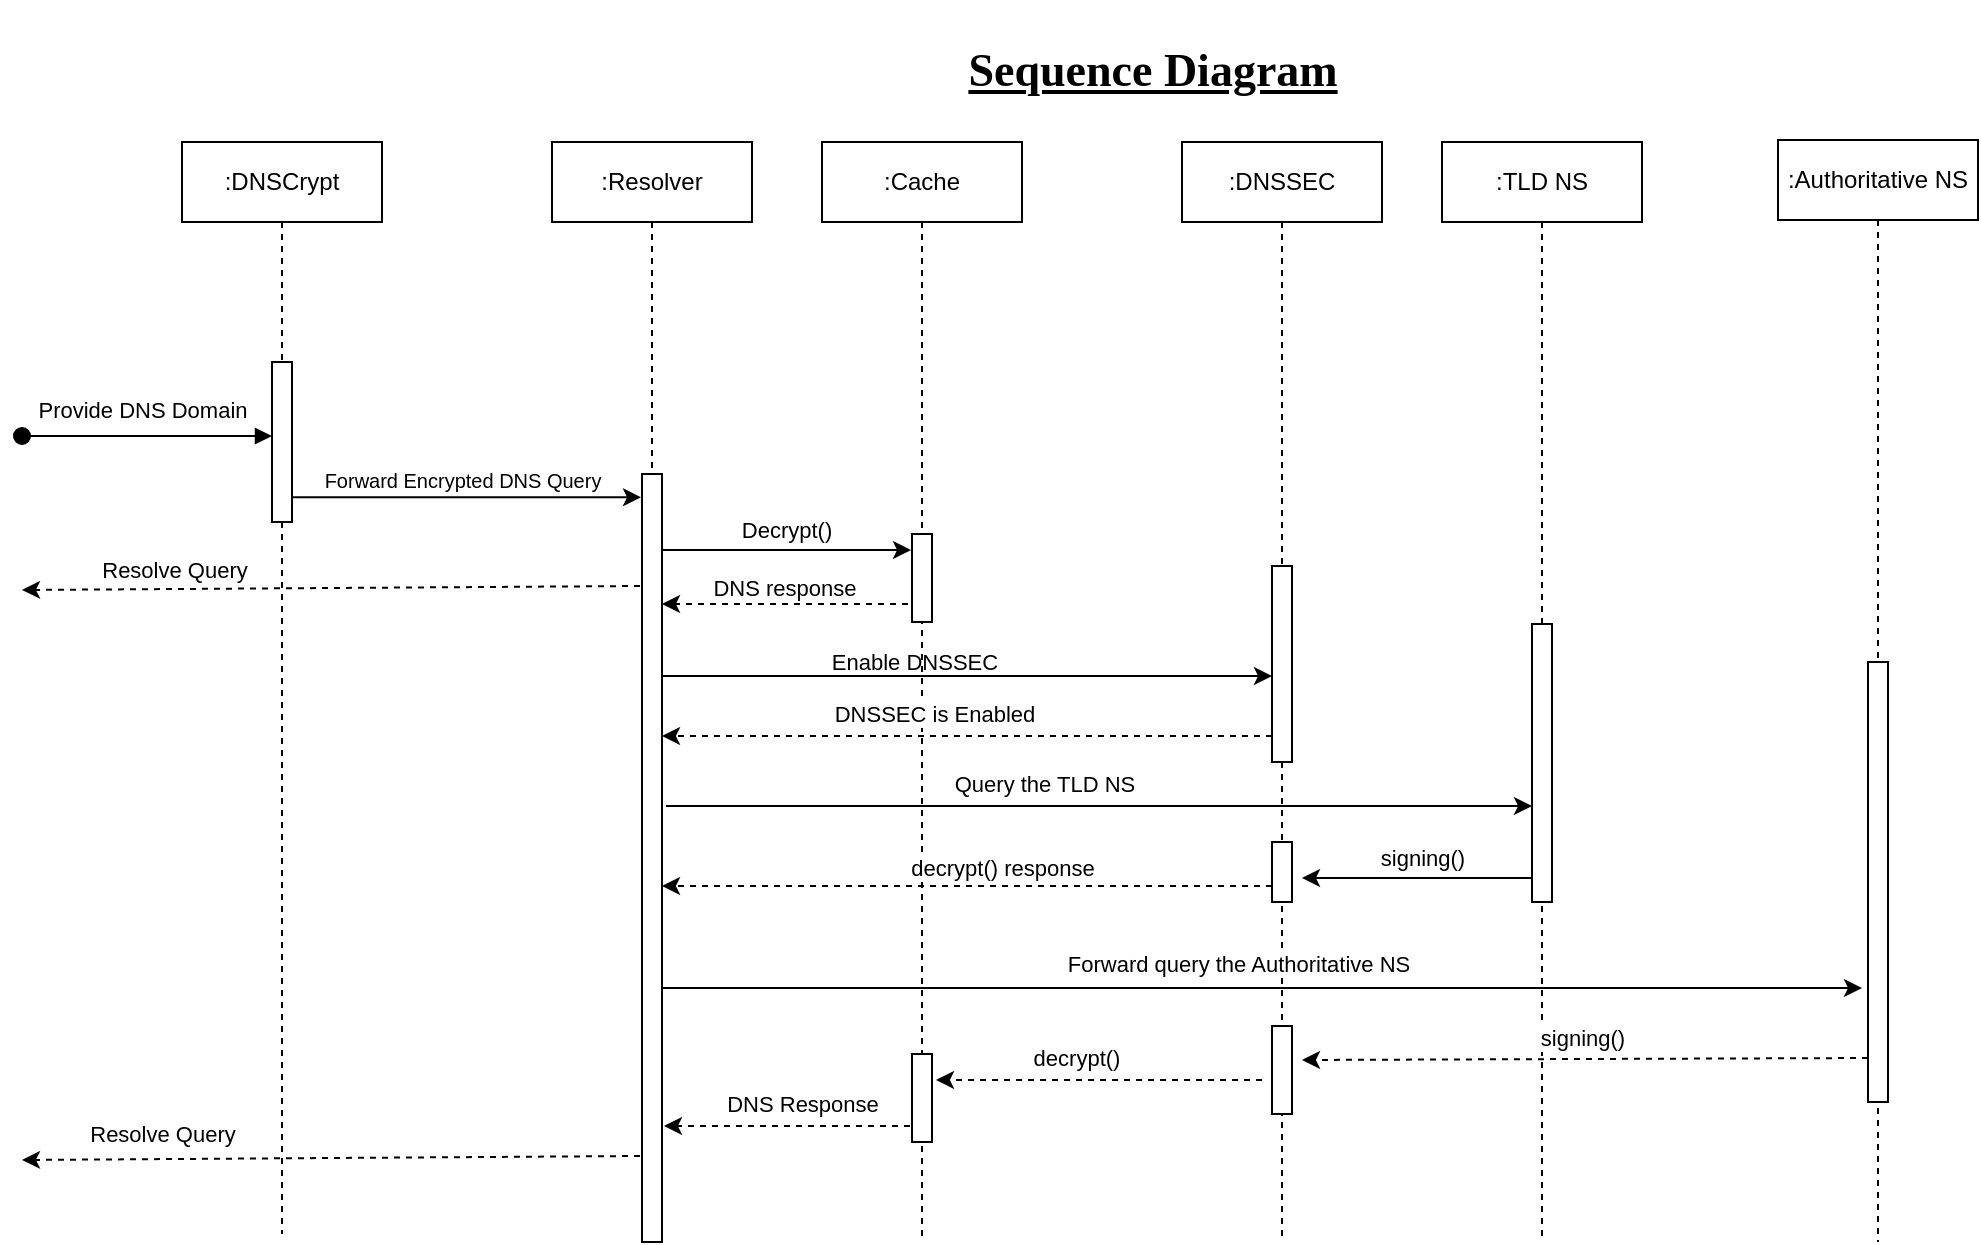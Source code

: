 <mxfile version="21.4.0" type="device">
  <diagram name="Page-1" id="2YBvvXClWsGukQMizWep">
    <mxGraphModel dx="2109" dy="701" grid="1" gridSize="10" guides="1" tooltips="1" connect="1" arrows="1" fold="1" page="1" pageScale="1" pageWidth="850" pageHeight="1100" math="0" shadow="0">
      <root>
        <mxCell id="0" />
        <mxCell id="1" parent="0" />
        <mxCell id="aM9ryv3xv72pqoxQDRHE-1" value=":DNSCrypt" style="shape=umlLifeline;perimeter=lifelinePerimeter;whiteSpace=wrap;html=1;container=0;dropTarget=0;collapsible=0;recursiveResize=0;outlineConnect=0;portConstraint=eastwest;newEdgeStyle={&quot;edgeStyle&quot;:&quot;elbowEdgeStyle&quot;,&quot;elbow&quot;:&quot;vertical&quot;,&quot;curved&quot;:0,&quot;rounded&quot;:0};" parent="1" vertex="1">
          <mxGeometry x="-80" y="120" width="100" height="546" as="geometry" />
        </mxCell>
        <mxCell id="fiKZQeW_A4rJN7PVkPfR-10" value=":Cache" style="shape=umlLifeline;perimeter=lifelinePerimeter;whiteSpace=wrap;html=1;container=0;dropTarget=0;collapsible=0;recursiveResize=0;outlineConnect=0;portConstraint=eastwest;newEdgeStyle={&quot;edgeStyle&quot;:&quot;elbowEdgeStyle&quot;,&quot;elbow&quot;:&quot;vertical&quot;,&quot;curved&quot;:0,&quot;rounded&quot;:0};" parent="1" vertex="1">
          <mxGeometry x="240" y="120" width="100" height="550" as="geometry" />
        </mxCell>
        <mxCell id="_iU8NVCWYjmP4HuWFfWd-16" value="" style="html=1;points=[];perimeter=orthogonalPerimeter;outlineConnect=0;targetShapes=umlLifeline;portConstraint=eastwest;newEdgeStyle={&quot;edgeStyle&quot;:&quot;elbowEdgeStyle&quot;,&quot;elbow&quot;:&quot;vertical&quot;,&quot;curved&quot;:0,&quot;rounded&quot;:0};" parent="fiKZQeW_A4rJN7PVkPfR-10" vertex="1">
          <mxGeometry x="45" y="196" width="10" height="44" as="geometry" />
        </mxCell>
        <mxCell id="_iU8NVCWYjmP4HuWFfWd-38" value="" style="html=1;points=[];perimeter=orthogonalPerimeter;outlineConnect=0;targetShapes=umlLifeline;portConstraint=eastwest;newEdgeStyle={&quot;edgeStyle&quot;:&quot;elbowEdgeStyle&quot;,&quot;elbow&quot;:&quot;vertical&quot;,&quot;curved&quot;:0,&quot;rounded&quot;:0};" parent="fiKZQeW_A4rJN7PVkPfR-10" vertex="1">
          <mxGeometry x="45" y="456" width="10" height="44" as="geometry" />
        </mxCell>
        <mxCell id="fiKZQeW_A4rJN7PVkPfR-30" value=":Authoritative NS" style="shape=umlLifeline;perimeter=lifelinePerimeter;whiteSpace=wrap;html=1;container=0;dropTarget=0;collapsible=0;recursiveResize=0;outlineConnect=0;portConstraint=eastwest;newEdgeStyle={&quot;edgeStyle&quot;:&quot;elbowEdgeStyle&quot;,&quot;elbow&quot;:&quot;vertical&quot;,&quot;curved&quot;:0,&quot;rounded&quot;:0};" parent="1" vertex="1">
          <mxGeometry x="718" y="119" width="100" height="551" as="geometry" />
        </mxCell>
        <mxCell id="aM9ryv3xv72pqoxQDRHE-5" value=":Resolver" style="shape=umlLifeline;perimeter=lifelinePerimeter;whiteSpace=wrap;html=1;container=0;dropTarget=0;collapsible=0;recursiveResize=0;outlineConnect=0;portConstraint=eastwest;newEdgeStyle={&quot;edgeStyle&quot;:&quot;elbowEdgeStyle&quot;,&quot;elbow&quot;:&quot;vertical&quot;,&quot;curved&quot;:0,&quot;rounded&quot;:0};" parent="1" vertex="1">
          <mxGeometry x="105" y="120" width="100" height="550" as="geometry" />
        </mxCell>
        <mxCell id="_iU8NVCWYjmP4HuWFfWd-13" value="" style="html=1;points=[];perimeter=orthogonalPerimeter;outlineConnect=0;targetShapes=umlLifeline;portConstraint=eastwest;newEdgeStyle={&quot;edgeStyle&quot;:&quot;elbowEdgeStyle&quot;,&quot;elbow&quot;:&quot;vertical&quot;,&quot;curved&quot;:0,&quot;rounded&quot;:0};" parent="aM9ryv3xv72pqoxQDRHE-5" vertex="1">
          <mxGeometry x="45" y="166" width="10" height="384" as="geometry" />
        </mxCell>
        <mxCell id="fiKZQeW_A4rJN7PVkPfR-14" value=":DNSSEC" style="shape=umlLifeline;perimeter=lifelinePerimeter;whiteSpace=wrap;html=1;container=0;dropTarget=0;collapsible=0;recursiveResize=0;outlineConnect=0;portConstraint=eastwest;newEdgeStyle={&quot;edgeStyle&quot;:&quot;elbowEdgeStyle&quot;,&quot;elbow&quot;:&quot;vertical&quot;,&quot;curved&quot;:0,&quot;rounded&quot;:0};" parent="1" vertex="1">
          <mxGeometry x="420" y="120" width="100" height="550" as="geometry" />
        </mxCell>
        <mxCell id="_iU8NVCWYjmP4HuWFfWd-18" value="" style="html=1;points=[];perimeter=orthogonalPerimeter;outlineConnect=0;targetShapes=umlLifeline;portConstraint=eastwest;newEdgeStyle={&quot;edgeStyle&quot;:&quot;elbowEdgeStyle&quot;,&quot;elbow&quot;:&quot;vertical&quot;,&quot;curved&quot;:0,&quot;rounded&quot;:0};" parent="fiKZQeW_A4rJN7PVkPfR-14" vertex="1">
          <mxGeometry x="45" y="212" width="10" height="98" as="geometry" />
        </mxCell>
        <mxCell id="_iU8NVCWYjmP4HuWFfWd-43" value="" style="html=1;points=[];perimeter=orthogonalPerimeter;outlineConnect=0;targetShapes=umlLifeline;portConstraint=eastwest;newEdgeStyle={&quot;edgeStyle&quot;:&quot;elbowEdgeStyle&quot;,&quot;elbow&quot;:&quot;vertical&quot;,&quot;curved&quot;:0,&quot;rounded&quot;:0};" parent="fiKZQeW_A4rJN7PVkPfR-14" vertex="1">
          <mxGeometry x="45" y="442" width="10" height="44" as="geometry" />
        </mxCell>
        <mxCell id="bfVjfjlq4hAkn19hWIgW-1" value="" style="html=1;points=[];perimeter=orthogonalPerimeter;outlineConnect=0;targetShapes=umlLifeline;portConstraint=eastwest;newEdgeStyle={&quot;edgeStyle&quot;:&quot;elbowEdgeStyle&quot;,&quot;elbow&quot;:&quot;vertical&quot;,&quot;curved&quot;:0,&quot;rounded&quot;:0};" parent="fiKZQeW_A4rJN7PVkPfR-14" vertex="1">
          <mxGeometry x="45" y="350" width="10" height="30" as="geometry" />
        </mxCell>
        <mxCell id="fiKZQeW_A4rJN7PVkPfR-20" value=":TLD NS" style="shape=umlLifeline;perimeter=lifelinePerimeter;whiteSpace=wrap;html=1;container=0;dropTarget=0;collapsible=0;recursiveResize=0;outlineConnect=0;portConstraint=eastwest;newEdgeStyle={&quot;edgeStyle&quot;:&quot;elbowEdgeStyle&quot;,&quot;elbow&quot;:&quot;vertical&quot;,&quot;curved&quot;:0,&quot;rounded&quot;:0};" parent="1" vertex="1">
          <mxGeometry x="550" y="120" width="100" height="550" as="geometry" />
        </mxCell>
        <mxCell id="_iU8NVCWYjmP4HuWFfWd-21" value="" style="html=1;points=[];perimeter=orthogonalPerimeter;outlineConnect=0;targetShapes=umlLifeline;portConstraint=eastwest;newEdgeStyle={&quot;edgeStyle&quot;:&quot;elbowEdgeStyle&quot;,&quot;elbow&quot;:&quot;vertical&quot;,&quot;curved&quot;:0,&quot;rounded&quot;:0};" parent="fiKZQeW_A4rJN7PVkPfR-20" vertex="1">
          <mxGeometry x="45" y="241" width="10" height="139" as="geometry" />
        </mxCell>
        <mxCell id="fiKZQeW_A4rJN7PVkPfR-58" value="&lt;h1 style=&quot;--tw-border-spacing-x: 0; --tw-border-spacing-y: 0; --tw-translate-x: 0; --tw-translate-y: 0; --tw-rotate: 0; --tw-skew-x: 0; --tw-skew-y: 0; --tw-scale-x: 1; --tw-scale-y: 1; --tw-pan-x: ; --tw-pan-y: ; --tw-pinch-zoom: ; --tw-scroll-snap-strictness: proximity; --tw-ordinal: ; --tw-slashed-zero: ; --tw-numeric-figure: ; --tw-numeric-spacing: ; --tw-numeric-fraction: ; --tw-ring-inset: ; --tw-ring-offset-width: 0px; --tw-ring-offset-color: #fff; --tw-ring-color: rgb(59 130 246 / 0.5); --tw-ring-offset-shadow: 0 0 #0000; --tw-ring-shadow: 0 0 #0000; --tw-shadow: 0 0 #0000; --tw-shadow-colored: 0 0 #0000; --tw-blur: ; --tw-brightness: ; --tw-contrast: ; --tw-grayscale: ; --tw-hue-rotate: ; --tw-invert: ; --tw-saturate: ; --tw-sepia: ; --tw-drop-shadow: ; --tw-backdrop-blur: ; --tw-backdrop-brightness: ; --tw-backdrop-contrast: ; --tw-backdrop-grayscale: ; --tw-backdrop-hue-rotate: ; --tw-backdrop-invert: ; --tw-backdrop-opacity: ; --tw-backdrop-saturate: ; --tw-backdrop-sepia: ; font-size: 23px;&quot;&gt;Sequence Diagram&lt;/h1&gt;" style="text;html=1;align=center;verticalAlign=middle;resizable=0;points=[];autosize=1;strokeColor=none;fillColor=none;fontStyle=5;fontSize=23;fontFamily=Times New Roman;" parent="1" vertex="1">
          <mxGeometry x="300" y="49" width="210" height="70" as="geometry" />
        </mxCell>
        <mxCell id="aM9ryv3xv72pqoxQDRHE-2" value="" style="html=1;points=[];perimeter=orthogonalPerimeter;outlineConnect=0;targetShapes=umlLifeline;portConstraint=eastwest;newEdgeStyle={&quot;edgeStyle&quot;:&quot;elbowEdgeStyle&quot;,&quot;elbow&quot;:&quot;vertical&quot;,&quot;curved&quot;:0,&quot;rounded&quot;:0};" parent="1" vertex="1">
          <mxGeometry x="-35" y="230" width="10" height="80" as="geometry" />
        </mxCell>
        <mxCell id="aM9ryv3xv72pqoxQDRHE-3" value="Provide DNS Domain" style="html=1;verticalAlign=bottom;startArrow=oval;endArrow=block;startSize=8;edgeStyle=elbowEdgeStyle;elbow=vertical;curved=0;rounded=0;" parent="1" edge="1">
          <mxGeometry x="-0.04" y="4" relative="1" as="geometry">
            <mxPoint x="-160" y="267" as="sourcePoint" />
            <Array as="points">
              <mxPoint x="-110" y="267" />
            </Array>
            <mxPoint x="-35" y="267" as="targetPoint" />
            <mxPoint as="offset" />
          </mxGeometry>
        </mxCell>
        <mxCell id="_iU8NVCWYjmP4HuWFfWd-15" value="" style="endArrow=classic;html=1;rounded=0;" parent="1" edge="1">
          <mxGeometry width="50" height="50" relative="1" as="geometry">
            <mxPoint x="-25.0" y="297.62" as="sourcePoint" />
            <mxPoint x="149.5" y="297.62" as="targetPoint" />
          </mxGeometry>
        </mxCell>
        <mxCell id="_iU8NVCWYjmP4HuWFfWd-49" value="&lt;font style=&quot;font-size: 10px;&quot;&gt;Forward Encrypted DNS Query&lt;/font&gt;" style="edgeLabel;html=1;align=center;verticalAlign=middle;resizable=0;points=[];" parent="_iU8NVCWYjmP4HuWFfWd-15" vertex="1" connectable="0">
          <mxGeometry x="-0.128" y="1" relative="1" as="geometry">
            <mxPoint x="9" y="-8" as="offset" />
          </mxGeometry>
        </mxCell>
        <mxCell id="_iU8NVCWYjmP4HuWFfWd-17" value="" style="endArrow=classic;html=1;rounded=0;" parent="1" edge="1">
          <mxGeometry width="50" height="50" relative="1" as="geometry">
            <mxPoint x="160" y="324" as="sourcePoint" />
            <mxPoint x="284.5" y="324" as="targetPoint" />
          </mxGeometry>
        </mxCell>
        <mxCell id="_iU8NVCWYjmP4HuWFfWd-50" value="Decrypt()" style="edgeLabel;html=1;align=center;verticalAlign=middle;resizable=0;points=[];" parent="_iU8NVCWYjmP4HuWFfWd-17" vertex="1" connectable="0">
          <mxGeometry x="-0.414" y="3" relative="1" as="geometry">
            <mxPoint x="25" y="-7" as="offset" />
          </mxGeometry>
        </mxCell>
        <mxCell id="_iU8NVCWYjmP4HuWFfWd-20" value="" style="endArrow=classic;html=1;rounded=0;" parent="1" edge="1">
          <mxGeometry width="50" height="50" relative="1" as="geometry">
            <mxPoint x="160" y="387" as="sourcePoint" />
            <mxPoint x="465" y="387" as="targetPoint" />
          </mxGeometry>
        </mxCell>
        <mxCell id="_iU8NVCWYjmP4HuWFfWd-40" value="Enable DNSSEC" style="edgeLabel;html=1;align=center;verticalAlign=middle;resizable=0;points=[];labelBackgroundColor=none;" parent="_iU8NVCWYjmP4HuWFfWd-20" vertex="1" connectable="0">
          <mxGeometry x="-0.085" y="-1" relative="1" as="geometry">
            <mxPoint x="-14" y="-8" as="offset" />
          </mxGeometry>
        </mxCell>
        <mxCell id="_iU8NVCWYjmP4HuWFfWd-23" value="" style="html=1;points=[];perimeter=orthogonalPerimeter;outlineConnect=0;targetShapes=umlLifeline;portConstraint=eastwest;newEdgeStyle={&quot;edgeStyle&quot;:&quot;elbowEdgeStyle&quot;,&quot;elbow&quot;:&quot;vertical&quot;,&quot;curved&quot;:0,&quot;rounded&quot;:0};" parent="1" vertex="1">
          <mxGeometry x="763" y="380" width="10" height="220" as="geometry" />
        </mxCell>
        <mxCell id="_iU8NVCWYjmP4HuWFfWd-27" value="" style="endArrow=classic;html=1;rounded=0;dashed=1;" parent="1" edge="1">
          <mxGeometry width="50" height="50" relative="1" as="geometry">
            <mxPoint x="283" y="351" as="sourcePoint" />
            <mxPoint x="160" y="351" as="targetPoint" />
          </mxGeometry>
        </mxCell>
        <mxCell id="_iU8NVCWYjmP4HuWFfWd-51" value="DNS response" style="edgeLabel;html=1;align=center;verticalAlign=middle;resizable=0;points=[];" parent="_iU8NVCWYjmP4HuWFfWd-27" vertex="1" connectable="0">
          <mxGeometry x="-0.127" relative="1" as="geometry">
            <mxPoint x="-9" y="-8" as="offset" />
          </mxGeometry>
        </mxCell>
        <mxCell id="_iU8NVCWYjmP4HuWFfWd-29" value="" style="endArrow=classic;html=1;rounded=0;dashed=1;" parent="1" edge="1">
          <mxGeometry width="50" height="50" relative="1" as="geometry">
            <mxPoint x="465" y="417.0" as="sourcePoint" />
            <mxPoint x="160" y="417" as="targetPoint" />
          </mxGeometry>
        </mxCell>
        <mxCell id="_iU8NVCWYjmP4HuWFfWd-30" value="DNSSEC is Enabled" style="edgeLabel;html=1;align=center;verticalAlign=middle;resizable=0;points=[];" parent="_iU8NVCWYjmP4HuWFfWd-29" vertex="1" connectable="0">
          <mxGeometry x="-0.147" y="-1" relative="1" as="geometry">
            <mxPoint x="-39" y="-10" as="offset" />
          </mxGeometry>
        </mxCell>
        <mxCell id="_iU8NVCWYjmP4HuWFfWd-31" value="" style="endArrow=classic;html=1;rounded=0;" parent="1" edge="1">
          <mxGeometry width="50" height="50" relative="1" as="geometry">
            <mxPoint x="162" y="452" as="sourcePoint" />
            <mxPoint x="595" y="452" as="targetPoint" />
          </mxGeometry>
        </mxCell>
        <mxCell id="_iU8NVCWYjmP4HuWFfWd-32" value="Query the TLD NS" style="edgeLabel;html=1;align=center;verticalAlign=middle;resizable=0;points=[];" parent="_iU8NVCWYjmP4HuWFfWd-31" vertex="1" connectable="0">
          <mxGeometry x="0.19" y="-1" relative="1" as="geometry">
            <mxPoint x="-69" y="-12" as="offset" />
          </mxGeometry>
        </mxCell>
        <mxCell id="_iU8NVCWYjmP4HuWFfWd-33" value="" style="endArrow=classic;html=1;rounded=0;dashed=1;" parent="1" source="bfVjfjlq4hAkn19hWIgW-1" edge="1">
          <mxGeometry width="50" height="50" relative="1" as="geometry">
            <mxPoint x="460" y="494" as="sourcePoint" />
            <mxPoint x="160" y="492" as="targetPoint" />
          </mxGeometry>
        </mxCell>
        <mxCell id="bfVjfjlq4hAkn19hWIgW-4" value="decrypt() response" style="edgeLabel;html=1;align=center;verticalAlign=middle;resizable=0;points=[];" parent="_iU8NVCWYjmP4HuWFfWd-33" vertex="1" connectable="0">
          <mxGeometry x="-0.125" y="2" relative="1" as="geometry">
            <mxPoint x="-2" y="-11" as="offset" />
          </mxGeometry>
        </mxCell>
        <mxCell id="_iU8NVCWYjmP4HuWFfWd-35" value="" style="endArrow=classic;html=1;rounded=0;" parent="1" edge="1">
          <mxGeometry width="50" height="50" relative="1" as="geometry">
            <mxPoint x="160" y="543" as="sourcePoint" />
            <mxPoint x="760" y="543" as="targetPoint" />
          </mxGeometry>
        </mxCell>
        <mxCell id="_iU8NVCWYjmP4HuWFfWd-36" value="Forward query the Authoritative NS" style="edgeLabel;html=1;align=center;verticalAlign=middle;resizable=0;points=[];" parent="_iU8NVCWYjmP4HuWFfWd-35" vertex="1" connectable="0">
          <mxGeometry x="0.19" y="-1" relative="1" as="geometry">
            <mxPoint x="-69" y="-13" as="offset" />
          </mxGeometry>
        </mxCell>
        <mxCell id="_iU8NVCWYjmP4HuWFfWd-37" value="" style="endArrow=classic;html=1;rounded=0;dashed=1;" parent="1" edge="1">
          <mxGeometry width="50" height="50" relative="1" as="geometry">
            <mxPoint x="763" y="578" as="sourcePoint" />
            <mxPoint x="480" y="579" as="targetPoint" />
          </mxGeometry>
        </mxCell>
        <mxCell id="_iU8NVCWYjmP4HuWFfWd-42" value="signing()" style="edgeLabel;html=1;align=center;verticalAlign=middle;resizable=0;points=[];" parent="_iU8NVCWYjmP4HuWFfWd-37" vertex="1" connectable="0">
          <mxGeometry x="-0.104" y="-2" relative="1" as="geometry">
            <mxPoint x="-16" y="-9" as="offset" />
          </mxGeometry>
        </mxCell>
        <mxCell id="_iU8NVCWYjmP4HuWFfWd-39" value="" style="endArrow=classic;html=1;rounded=0;dashed=1;" parent="1" edge="1">
          <mxGeometry width="50" height="50" relative="1" as="geometry">
            <mxPoint x="284" y="612" as="sourcePoint" />
            <mxPoint x="161" y="612" as="targetPoint" />
          </mxGeometry>
        </mxCell>
        <mxCell id="_iU8NVCWYjmP4HuWFfWd-46" value="DNS Response" style="edgeLabel;html=1;align=center;verticalAlign=middle;resizable=0;points=[];" parent="_iU8NVCWYjmP4HuWFfWd-39" vertex="1" connectable="0">
          <mxGeometry x="0.14" y="-2" relative="1" as="geometry">
            <mxPoint x="16" y="-9" as="offset" />
          </mxGeometry>
        </mxCell>
        <mxCell id="_iU8NVCWYjmP4HuWFfWd-41" value="" style="endArrow=classic;html=1;rounded=0;dashed=1;" parent="1" edge="1">
          <mxGeometry width="50" height="50" relative="1" as="geometry">
            <mxPoint x="149" y="627" as="sourcePoint" />
            <mxPoint x="-160" y="629" as="targetPoint" />
          </mxGeometry>
        </mxCell>
        <mxCell id="_iU8NVCWYjmP4HuWFfWd-47" value="Resolve Query" style="edgeLabel;html=1;align=center;verticalAlign=middle;resizable=0;points=[];" parent="_iU8NVCWYjmP4HuWFfWd-41" vertex="1" connectable="0">
          <mxGeometry x="0.07" y="-3" relative="1" as="geometry">
            <mxPoint x="-74" y="-9" as="offset" />
          </mxGeometry>
        </mxCell>
        <mxCell id="_iU8NVCWYjmP4HuWFfWd-44" value="" style="endArrow=classic;html=1;rounded=0;dashed=1;" parent="1" edge="1">
          <mxGeometry width="50" height="50" relative="1" as="geometry">
            <mxPoint x="460" y="589" as="sourcePoint" />
            <mxPoint x="297" y="589" as="targetPoint" />
          </mxGeometry>
        </mxCell>
        <mxCell id="_iU8NVCWYjmP4HuWFfWd-45" value="decrypt()" style="edgeLabel;html=1;align=center;verticalAlign=middle;resizable=0;points=[];" parent="_iU8NVCWYjmP4HuWFfWd-44" vertex="1" connectable="0">
          <mxGeometry x="0.302" y="1" relative="1" as="geometry">
            <mxPoint x="13" y="-12" as="offset" />
          </mxGeometry>
        </mxCell>
        <mxCell id="_iU8NVCWYjmP4HuWFfWd-52" value="" style="endArrow=classic;html=1;rounded=0;dashed=1;" parent="1" edge="1">
          <mxGeometry width="50" height="50" relative="1" as="geometry">
            <mxPoint x="149" y="342" as="sourcePoint" />
            <mxPoint x="-160" y="344" as="targetPoint" />
          </mxGeometry>
        </mxCell>
        <mxCell id="_iU8NVCWYjmP4HuWFfWd-53" value="Resolve Query" style="edgeLabel;html=1;align=center;verticalAlign=middle;resizable=0;points=[];" parent="_iU8NVCWYjmP4HuWFfWd-52" vertex="1" connectable="0">
          <mxGeometry x="0.07" y="-3" relative="1" as="geometry">
            <mxPoint x="-68" y="-6" as="offset" />
          </mxGeometry>
        </mxCell>
        <mxCell id="bfVjfjlq4hAkn19hWIgW-2" value="" style="endArrow=classic;html=1;rounded=0;" parent="1" edge="1">
          <mxGeometry width="50" height="50" relative="1" as="geometry">
            <mxPoint x="595" y="488" as="sourcePoint" />
            <mxPoint x="480" y="488" as="targetPoint" />
          </mxGeometry>
        </mxCell>
        <mxCell id="bfVjfjlq4hAkn19hWIgW-3" value="signing()" style="edgeLabel;html=1;align=center;verticalAlign=middle;resizable=0;points=[];" parent="bfVjfjlq4hAkn19hWIgW-2" vertex="1" connectable="0">
          <mxGeometry x="0.451" y="1" relative="1" as="geometry">
            <mxPoint x="28" y="-11" as="offset" />
          </mxGeometry>
        </mxCell>
      </root>
    </mxGraphModel>
  </diagram>
</mxfile>
